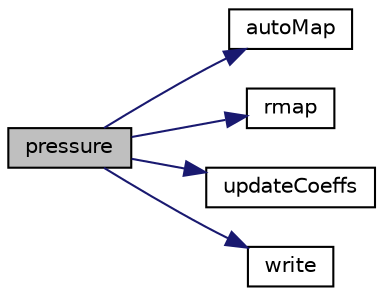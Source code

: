 digraph "pressure"
{
  bgcolor="transparent";
  edge [fontname="Helvetica",fontsize="10",labelfontname="Helvetica",labelfontsize="10"];
  node [fontname="Helvetica",fontsize="10",shape=record];
  rankdir="LR";
  Node25 [label="pressure",height=0.2,width=0.4,color="black", fillcolor="grey75", style="filled", fontcolor="black"];
  Node25 -> Node26 [color="midnightblue",fontsize="10",style="solid",fontname="Helvetica"];
  Node26 [label="autoMap",height=0.2,width=0.4,color="black",URL="$a33669.html#a14e8e75907d10256d8a4ab61520e7e08",tooltip="Map (and resize as needed) from self given a mapping object. "];
  Node25 -> Node27 [color="midnightblue",fontsize="10",style="solid",fontname="Helvetica"];
  Node27 [label="rmap",height=0.2,width=0.4,color="black",URL="$a33669.html#a63e5d4ac1533d321010cd6f25fe08385",tooltip="Reverse map the given fvPatchField onto this fvPatchField. "];
  Node25 -> Node28 [color="midnightblue",fontsize="10",style="solid",fontname="Helvetica"];
  Node28 [label="updateCoeffs",height=0.2,width=0.4,color="black",URL="$a33669.html#a578f7c989cf81854d45213ec3ee3062a",tooltip="Update the coefficients associated with the patch field. "];
  Node25 -> Node29 [color="midnightblue",fontsize="10",style="solid",fontname="Helvetica"];
  Node29 [label="write",height=0.2,width=0.4,color="black",URL="$a33669.html#aee7d874639b15522c4b683f23bbff5fd",tooltip="Write. "];
}
